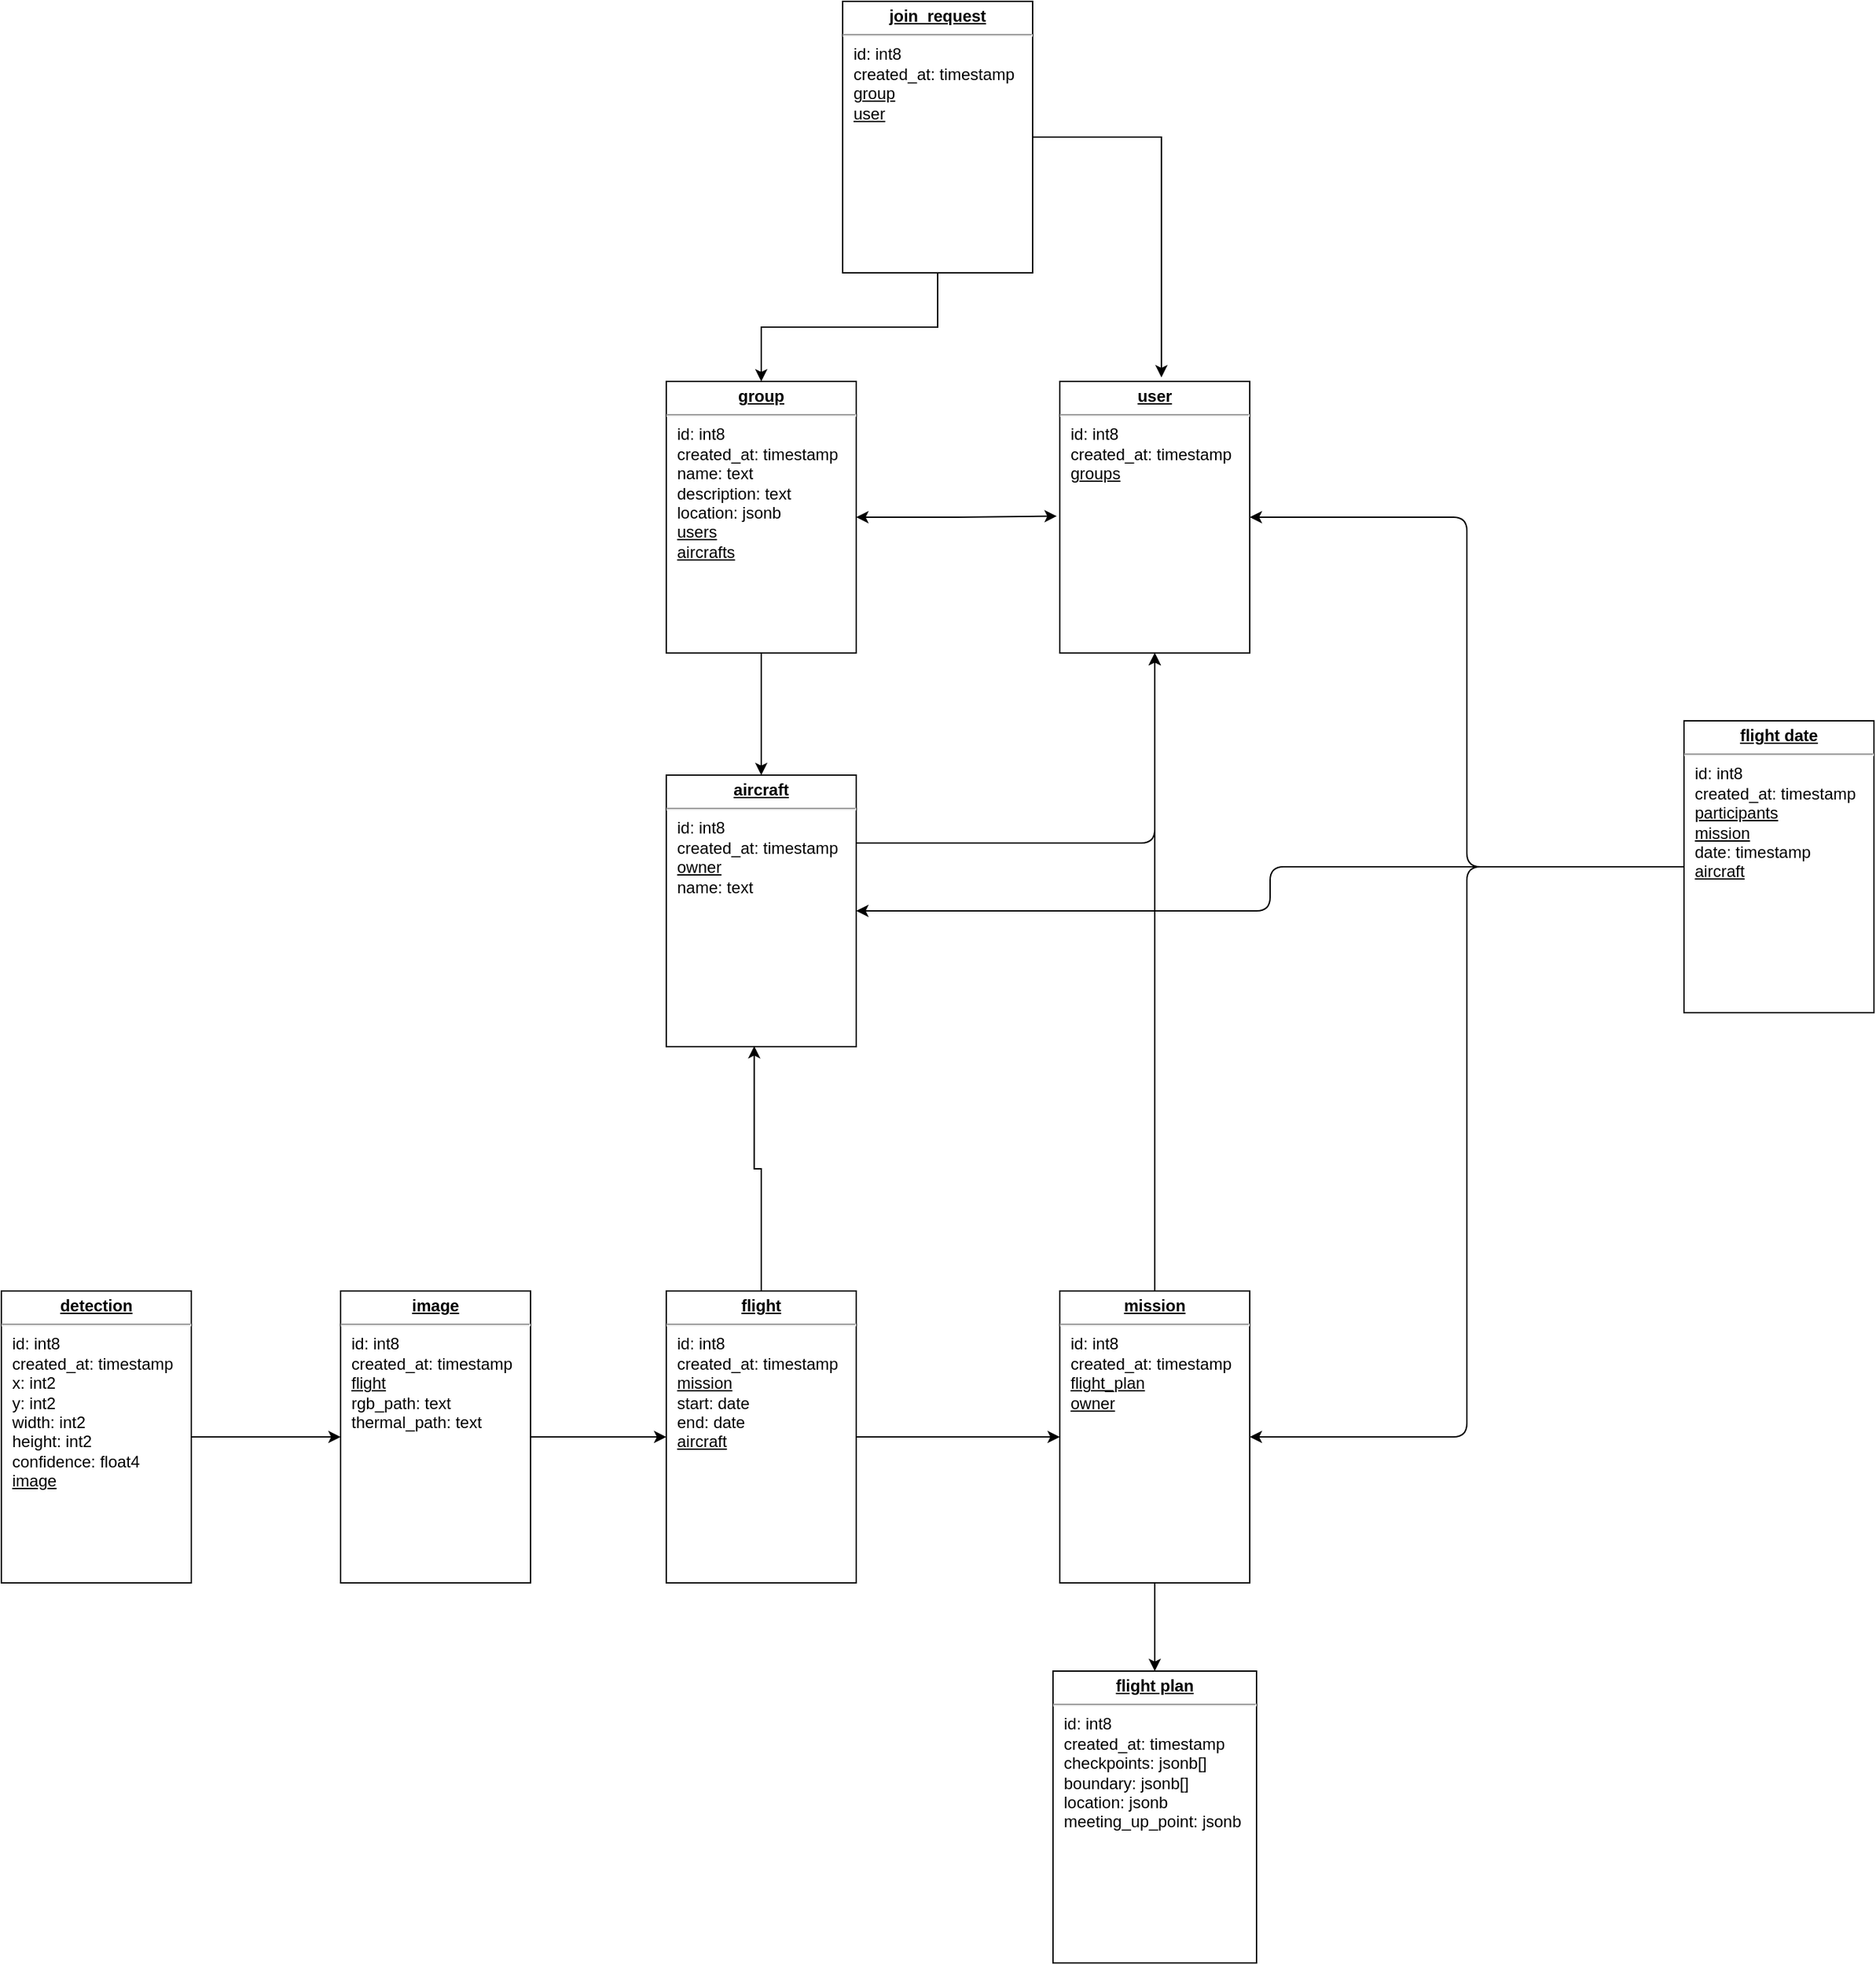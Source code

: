 <mxfile version="22.1.7" type="github">
  <diagram name="Page-1" id="a7904f86-f2b4-8e86-fa97-74104820619b">
    <mxGraphModel dx="2780" dy="1894" grid="1" gridSize="10" guides="1" tooltips="1" connect="1" arrows="1" fold="1" page="1" pageScale="1" pageWidth="1100" pageHeight="850" background="none" math="0" shadow="0">
      <root>
        <mxCell id="0" />
        <mxCell id="1" parent="0" />
        <mxCell id="AKl-Vb7ZN2EyxZBIorCl-33" style="edgeStyle=orthogonalEdgeStyle;shape=connector;rounded=1;orthogonalLoop=1;jettySize=auto;html=1;exitX=1;exitY=0.25;exitDx=0;exitDy=0;entryX=0.5;entryY=1;entryDx=0;entryDy=0;labelBackgroundColor=default;strokeColor=default;align=center;verticalAlign=middle;fontFamily=Helvetica;fontSize=11;fontColor=default;endArrow=classic;" edge="1" parent="1" source="24794b860abc3c2d-23" target="AKl-Vb7ZN2EyxZBIorCl-7">
          <mxGeometry relative="1" as="geometry" />
        </mxCell>
        <mxCell id="24794b860abc3c2d-23" value="&lt;p style=&quot;margin: 0px ; margin-top: 4px ; text-align: center ; text-decoration: underline&quot;&gt;&lt;b&gt;aircraft&lt;/b&gt;&lt;/p&gt;&lt;hr&gt;&lt;p style=&quot;margin: 0px ; margin-left: 8px&quot;&gt;id: int8&lt;/p&gt;&lt;p style=&quot;margin: 0px ; margin-left: 8px&quot;&gt;created_at: timestamp&lt;br&gt;&lt;/p&gt;&lt;p style=&quot;margin: 0px ; margin-left: 8px&quot;&gt;&lt;u&gt;owner&lt;/u&gt;&lt;/p&gt;&lt;p style=&quot;margin: 0px ; margin-left: 8px&quot;&gt;name: text&lt;/p&gt;&lt;p style=&quot;margin: 0px ; margin-left: 8px&quot;&gt;&lt;br&gt;&lt;/p&gt;" style="verticalAlign=top;align=left;overflow=fill;fontSize=12;fontFamily=Helvetica;html=1;rounded=0;shadow=0;comic=0;labelBackgroundColor=none;strokeWidth=1" parent="1" vertex="1">
          <mxGeometry x="590" y="340" width="140" height="200" as="geometry" />
        </mxCell>
        <mxCell id="AKl-Vb7ZN2EyxZBIorCl-11" style="edgeStyle=orthogonalEdgeStyle;rounded=0;orthogonalLoop=1;jettySize=auto;html=1;entryX=0;entryY=0.5;entryDx=0;entryDy=0;" edge="1" parent="1" source="24794b860abc3c2d-26" target="AKl-Vb7ZN2EyxZBIorCl-2">
          <mxGeometry relative="1" as="geometry" />
        </mxCell>
        <mxCell id="24794b860abc3c2d-26" value="&lt;p style=&quot;margin: 0px ; margin-top: 4px ; text-align: center ; text-decoration: underline&quot;&gt;&lt;b&gt;detection&lt;/b&gt;&lt;/p&gt;&lt;hr&gt;&lt;p style=&quot;border-color: var(--border-color); margin: 0px 0px 0px 8px;&quot;&gt;id: int8&lt;/p&gt;&lt;p style=&quot;border-color: var(--border-color); margin: 0px 0px 0px 8px;&quot;&gt;created_at: timestamp&lt;/p&gt;&lt;p style=&quot;border-color: var(--border-color); margin: 0px 0px 0px 8px;&quot;&gt;x: int2&lt;/p&gt;&lt;p style=&quot;border-color: var(--border-color); margin: 0px 0px 0px 8px;&quot;&gt;y: int2&lt;/p&gt;&lt;p style=&quot;border-color: var(--border-color); margin: 0px 0px 0px 8px;&quot;&gt;width: int2&lt;/p&gt;&lt;p style=&quot;border-color: var(--border-color); margin: 0px 0px 0px 8px;&quot;&gt;height: int2&lt;/p&gt;&lt;p style=&quot;border-color: var(--border-color); margin: 0px 0px 0px 8px;&quot;&gt;confidence: float4&lt;/p&gt;&lt;p style=&quot;border-color: var(--border-color); margin: 0px 0px 0px 8px;&quot;&gt;&lt;u&gt;image&lt;/u&gt;&lt;/p&gt;&lt;p style=&quot;border-color: var(--border-color); margin: 0px 0px 0px 8px;&quot;&gt;&lt;br&gt;&lt;/p&gt;&lt;p style=&quot;border-color: var(--border-color); margin: 0px 0px 0px 8px;&quot;&gt;&lt;br&gt;&lt;/p&gt;" style="verticalAlign=top;align=left;overflow=fill;fontSize=12;fontFamily=Helvetica;html=1;rounded=0;shadow=0;comic=0;labelBackgroundColor=none;strokeWidth=1" parent="1" vertex="1">
          <mxGeometry x="100" y="720" width="140" height="215" as="geometry" />
        </mxCell>
        <mxCell id="AKl-Vb7ZN2EyxZBIorCl-10" style="edgeStyle=orthogonalEdgeStyle;rounded=0;orthogonalLoop=1;jettySize=auto;html=1;" edge="1" parent="1" source="AKl-Vb7ZN2EyxZBIorCl-2" target="AKl-Vb7ZN2EyxZBIorCl-3">
          <mxGeometry relative="1" as="geometry" />
        </mxCell>
        <mxCell id="AKl-Vb7ZN2EyxZBIorCl-2" value="&lt;p style=&quot;margin: 0px ; margin-top: 4px ; text-align: center ; text-decoration: underline&quot;&gt;&lt;b&gt;image&lt;/b&gt;&lt;/p&gt;&lt;hr&gt;&lt;p style=&quot;border-color: var(--border-color); margin: 0px 0px 0px 8px;&quot;&gt;id: int8&lt;/p&gt;&lt;p style=&quot;border-color: var(--border-color); margin: 0px 0px 0px 8px;&quot;&gt;created_at: timestamp&lt;/p&gt;&lt;p style=&quot;border-color: var(--border-color); margin: 0px 0px 0px 8px;&quot;&gt;&lt;u&gt;flight&lt;/u&gt;&lt;/p&gt;&lt;p style=&quot;border-color: var(--border-color); margin: 0px 0px 0px 8px;&quot;&gt;rgb_path: text&lt;/p&gt;&lt;p style=&quot;border-color: var(--border-color); margin: 0px 0px 0px 8px;&quot;&gt;thermal_path: text&lt;/p&gt;&lt;p style=&quot;border-color: var(--border-color); margin: 0px 0px 0px 8px;&quot;&gt;&lt;br&gt;&lt;/p&gt;&lt;p style=&quot;border-color: var(--border-color); margin: 0px 0px 0px 8px;&quot;&gt;&lt;br&gt;&lt;/p&gt;&lt;p style=&quot;border-color: var(--border-color); margin: 0px 0px 0px 8px;&quot;&gt;&lt;br&gt;&lt;/p&gt;" style="verticalAlign=top;align=left;overflow=fill;fontSize=12;fontFamily=Helvetica;html=1;rounded=0;shadow=0;comic=0;labelBackgroundColor=none;strokeWidth=1" vertex="1" parent="1">
          <mxGeometry x="350" y="720" width="140" height="215" as="geometry" />
        </mxCell>
        <mxCell id="AKl-Vb7ZN2EyxZBIorCl-9" style="edgeStyle=orthogonalEdgeStyle;rounded=0;orthogonalLoop=1;jettySize=auto;html=1;entryX=0;entryY=0.5;entryDx=0;entryDy=0;" edge="1" parent="1" source="AKl-Vb7ZN2EyxZBIorCl-3" target="AKl-Vb7ZN2EyxZBIorCl-5">
          <mxGeometry relative="1" as="geometry" />
        </mxCell>
        <mxCell id="AKl-Vb7ZN2EyxZBIorCl-13" style="edgeStyle=orthogonalEdgeStyle;rounded=0;orthogonalLoop=1;jettySize=auto;html=1;entryX=0.463;entryY=0.998;entryDx=0;entryDy=0;entryPerimeter=0;" edge="1" parent="1" source="AKl-Vb7ZN2EyxZBIorCl-3" target="24794b860abc3c2d-23">
          <mxGeometry relative="1" as="geometry">
            <mxPoint x="530" y="570" as="targetPoint" />
          </mxGeometry>
        </mxCell>
        <mxCell id="AKl-Vb7ZN2EyxZBIorCl-3" value="&lt;p style=&quot;margin: 0px ; margin-top: 4px ; text-align: center ; text-decoration: underline&quot;&gt;&lt;b&gt;flight&lt;/b&gt;&lt;/p&gt;&lt;hr&gt;&lt;p style=&quot;border-color: var(--border-color); margin: 0px 0px 0px 8px;&quot;&gt;id: int8&lt;/p&gt;&lt;p style=&quot;border-color: var(--border-color); margin: 0px 0px 0px 8px;&quot;&gt;created_at: timestamp&lt;/p&gt;&lt;p style=&quot;border-color: var(--border-color); margin: 0px 0px 0px 8px;&quot;&gt;&lt;u&gt;mission&lt;/u&gt;&lt;/p&gt;&lt;p style=&quot;border-color: var(--border-color); margin: 0px 0px 0px 8px;&quot;&gt;start: date&lt;/p&gt;&lt;p style=&quot;border-color: var(--border-color); margin: 0px 0px 0px 8px;&quot;&gt;end: date&lt;/p&gt;&lt;p style=&quot;border-color: var(--border-color); margin: 0px 0px 0px 8px;&quot;&gt;&lt;u&gt;aircraft&lt;/u&gt;&lt;/p&gt;&lt;p style=&quot;border-color: var(--border-color); margin: 0px 0px 0px 8px;&quot;&gt;&lt;br&gt;&lt;/p&gt;&lt;p style=&quot;border-color: var(--border-color); margin: 0px 0px 0px 8px;&quot;&gt;&lt;br&gt;&lt;/p&gt;" style="verticalAlign=top;align=left;overflow=fill;fontSize=12;fontFamily=Helvetica;html=1;rounded=0;shadow=0;comic=0;labelBackgroundColor=none;strokeWidth=1" vertex="1" parent="1">
          <mxGeometry x="590" y="720" width="140" height="215" as="geometry" />
        </mxCell>
        <mxCell id="AKl-Vb7ZN2EyxZBIorCl-4" value="&lt;p style=&quot;margin: 0px ; margin-top: 4px ; text-align: center ; text-decoration: underline&quot;&gt;&lt;b&gt;flight plan&lt;/b&gt;&lt;/p&gt;&lt;hr&gt;&lt;p style=&quot;border-color: var(--border-color); margin: 0px 0px 0px 8px;&quot;&gt;id: int8&lt;/p&gt;&lt;p style=&quot;border-color: var(--border-color); margin: 0px 0px 0px 8px;&quot;&gt;created_at: timestamp&lt;/p&gt;&lt;p style=&quot;border-color: var(--border-color); margin: 0px 0px 0px 8px;&quot;&gt;checkpoints: jsonb[]&lt;/p&gt;&lt;p style=&quot;border-color: var(--border-color); margin: 0px 0px 0px 8px;&quot;&gt;boundary: jsonb[]&lt;/p&gt;&lt;p style=&quot;border-color: var(--border-color); margin: 0px 0px 0px 8px;&quot;&gt;location: jsonb&lt;/p&gt;&lt;p style=&quot;border-color: var(--border-color); margin: 0px 0px 0px 8px;&quot;&gt;meeting_up_point: jsonb&lt;/p&gt;&lt;p style=&quot;border-color: var(--border-color); margin: 0px 0px 0px 8px;&quot;&gt;&lt;br&gt;&lt;/p&gt;" style="verticalAlign=top;align=left;overflow=fill;fontSize=12;fontFamily=Helvetica;html=1;rounded=0;shadow=0;comic=0;labelBackgroundColor=none;strokeWidth=1" vertex="1" parent="1">
          <mxGeometry x="875" y="1000" width="150" height="215" as="geometry" />
        </mxCell>
        <mxCell id="AKl-Vb7ZN2EyxZBIorCl-6" style="edgeStyle=orthogonalEdgeStyle;rounded=0;orthogonalLoop=1;jettySize=auto;html=1;entryX=0.5;entryY=0;entryDx=0;entryDy=0;" edge="1" parent="1" source="AKl-Vb7ZN2EyxZBIorCl-5" target="AKl-Vb7ZN2EyxZBIorCl-4">
          <mxGeometry relative="1" as="geometry" />
        </mxCell>
        <mxCell id="AKl-Vb7ZN2EyxZBIorCl-32" style="edgeStyle=orthogonalEdgeStyle;shape=connector;rounded=1;orthogonalLoop=1;jettySize=auto;html=1;entryX=0.5;entryY=1;entryDx=0;entryDy=0;labelBackgroundColor=default;strokeColor=default;align=center;verticalAlign=middle;fontFamily=Helvetica;fontSize=11;fontColor=default;endArrow=classic;" edge="1" parent="1" source="AKl-Vb7ZN2EyxZBIorCl-5" target="AKl-Vb7ZN2EyxZBIorCl-7">
          <mxGeometry relative="1" as="geometry" />
        </mxCell>
        <mxCell id="AKl-Vb7ZN2EyxZBIorCl-5" value="&lt;p style=&quot;margin: 0px ; margin-top: 4px ; text-align: center ; text-decoration: underline&quot;&gt;&lt;b&gt;mission&lt;/b&gt;&lt;/p&gt;&lt;hr&gt;&lt;p style=&quot;border-color: var(--border-color); margin: 0px 0px 0px 8px;&quot;&gt;id: int8&lt;/p&gt;&lt;p style=&quot;border-color: var(--border-color); margin: 0px 0px 0px 8px;&quot;&gt;created_at: timestamp&lt;/p&gt;&lt;p style=&quot;border-color: var(--border-color); margin: 0px 0px 0px 8px;&quot;&gt;&lt;u&gt;flight_plan&lt;/u&gt;&lt;/p&gt;&lt;p style=&quot;border-color: var(--border-color); margin: 0px 0px 0px 8px;&quot;&gt;&lt;u&gt;owner&lt;/u&gt;&lt;/p&gt;&lt;p style=&quot;border-color: var(--border-color); margin: 0px 0px 0px 8px;&quot;&gt;&lt;br&gt;&lt;/p&gt;&lt;p style=&quot;border-color: var(--border-color); margin: 0px 0px 0px 8px;&quot;&gt;&lt;br&gt;&lt;/p&gt;&lt;p style=&quot;border-color: var(--border-color); margin: 0px 0px 0px 8px;&quot;&gt;&lt;br&gt;&lt;/p&gt;" style="verticalAlign=top;align=left;overflow=fill;fontSize=12;fontFamily=Helvetica;html=1;rounded=0;shadow=0;comic=0;labelBackgroundColor=none;strokeWidth=1" vertex="1" parent="1">
          <mxGeometry x="880" y="720" width="140" height="215" as="geometry" />
        </mxCell>
        <mxCell id="AKl-Vb7ZN2EyxZBIorCl-7" value="&lt;p style=&quot;margin: 0px ; margin-top: 4px ; text-align: center ; text-decoration: underline&quot;&gt;&lt;b&gt;user&lt;/b&gt;&lt;/p&gt;&lt;hr&gt;&lt;p style=&quot;margin: 0px ; margin-left: 8px&quot;&gt;id: int8&lt;/p&gt;&lt;p style=&quot;margin: 0px ; margin-left: 8px&quot;&gt;created_at: timestamp&lt;br&gt;&lt;/p&gt;&lt;p style=&quot;margin: 0px ; margin-left: 8px&quot;&gt;&lt;u&gt;groups&lt;/u&gt;&lt;/p&gt;" style="verticalAlign=top;align=left;overflow=fill;fontSize=12;fontFamily=Helvetica;html=1;rounded=0;shadow=0;comic=0;labelBackgroundColor=none;strokeWidth=1" vertex="1" parent="1">
          <mxGeometry x="880" y="50" width="140" height="200" as="geometry" />
        </mxCell>
        <mxCell id="AKl-Vb7ZN2EyxZBIorCl-18" style="edgeStyle=orthogonalEdgeStyle;rounded=0;orthogonalLoop=1;jettySize=auto;html=1;entryX=0.5;entryY=0;entryDx=0;entryDy=0;" edge="1" parent="1" source="AKl-Vb7ZN2EyxZBIorCl-14" target="24794b860abc3c2d-23">
          <mxGeometry relative="1" as="geometry" />
        </mxCell>
        <mxCell id="AKl-Vb7ZN2EyxZBIorCl-14" value="&lt;p style=&quot;margin: 0px ; margin-top: 4px ; text-align: center ; text-decoration: underline&quot;&gt;&lt;b&gt;group&lt;/b&gt;&lt;/p&gt;&lt;hr&gt;&lt;p style=&quot;margin: 0px ; margin-left: 8px&quot;&gt;id: int8&lt;/p&gt;&lt;p style=&quot;margin: 0px ; margin-left: 8px&quot;&gt;created_at: timestamp&lt;br&gt;&lt;/p&gt;&lt;p style=&quot;margin: 0px ; margin-left: 8px&quot;&gt;name: text&lt;/p&gt;&lt;p style=&quot;margin: 0px ; margin-left: 8px&quot;&gt;description: text&lt;/p&gt;&lt;p style=&quot;margin: 0px ; margin-left: 8px&quot;&gt;location: jsonb&lt;/p&gt;&lt;p style=&quot;margin: 0px ; margin-left: 8px&quot;&gt;&lt;u&gt;users&lt;/u&gt;&lt;/p&gt;&lt;p style=&quot;margin: 0px ; margin-left: 8px&quot;&gt;&lt;u&gt;aircrafts&lt;/u&gt;&lt;/p&gt;" style="verticalAlign=top;align=left;overflow=fill;fontSize=12;fontFamily=Helvetica;html=1;rounded=0;shadow=0;comic=0;labelBackgroundColor=none;strokeWidth=1" vertex="1" parent="1">
          <mxGeometry x="590" y="50" width="140" height="200" as="geometry" />
        </mxCell>
        <mxCell id="AKl-Vb7ZN2EyxZBIorCl-15" style="edgeStyle=orthogonalEdgeStyle;rounded=0;orthogonalLoop=1;jettySize=auto;html=1;entryX=-0.016;entryY=0.496;entryDx=0;entryDy=0;entryPerimeter=0;startArrow=classic;startFill=1;" edge="1" parent="1" source="AKl-Vb7ZN2EyxZBIorCl-14" target="AKl-Vb7ZN2EyxZBIorCl-7">
          <mxGeometry relative="1" as="geometry" />
        </mxCell>
        <mxCell id="AKl-Vb7ZN2EyxZBIorCl-20" style="edgeStyle=orthogonalEdgeStyle;rounded=0;orthogonalLoop=1;jettySize=auto;html=1;entryX=0.5;entryY=0;entryDx=0;entryDy=0;" edge="1" parent="1" source="AKl-Vb7ZN2EyxZBIorCl-19" target="AKl-Vb7ZN2EyxZBIorCl-14">
          <mxGeometry relative="1" as="geometry" />
        </mxCell>
        <mxCell id="AKl-Vb7ZN2EyxZBIorCl-19" value="&lt;p style=&quot;margin: 0px ; margin-top: 4px ; text-align: center ; text-decoration: underline&quot;&gt;&lt;b&gt;join_request&lt;/b&gt;&lt;/p&gt;&lt;hr&gt;&lt;p style=&quot;margin: 0px ; margin-left: 8px&quot;&gt;id: int8&lt;/p&gt;&lt;p style=&quot;margin: 0px ; margin-left: 8px&quot;&gt;created_at: timestamp&lt;br&gt;&lt;/p&gt;&lt;p style=&quot;margin: 0px ; margin-left: 8px&quot;&gt;&lt;u&gt;group&lt;/u&gt;&lt;/p&gt;&lt;p style=&quot;margin: 0px ; margin-left: 8px&quot;&gt;&lt;u&gt;user&lt;/u&gt;&lt;/p&gt;" style="verticalAlign=top;align=left;overflow=fill;fontSize=12;fontFamily=Helvetica;html=1;rounded=0;shadow=0;comic=0;labelBackgroundColor=none;strokeWidth=1" vertex="1" parent="1">
          <mxGeometry x="720" y="-230" width="140" height="200" as="geometry" />
        </mxCell>
        <mxCell id="AKl-Vb7ZN2EyxZBIorCl-21" style="edgeStyle=orthogonalEdgeStyle;rounded=0;orthogonalLoop=1;jettySize=auto;html=1;entryX=0.535;entryY=-0.015;entryDx=0;entryDy=0;entryPerimeter=0;" edge="1" parent="1" source="AKl-Vb7ZN2EyxZBIorCl-19" target="AKl-Vb7ZN2EyxZBIorCl-7">
          <mxGeometry relative="1" as="geometry" />
        </mxCell>
        <mxCell id="AKl-Vb7ZN2EyxZBIorCl-30" style="edgeStyle=orthogonalEdgeStyle;shape=connector;rounded=1;orthogonalLoop=1;jettySize=auto;html=1;entryX=1;entryY=0.5;entryDx=0;entryDy=0;labelBackgroundColor=default;strokeColor=default;align=center;verticalAlign=middle;fontFamily=Helvetica;fontSize=11;fontColor=default;endArrow=classic;" edge="1" parent="1" source="AKl-Vb7ZN2EyxZBIorCl-23" target="AKl-Vb7ZN2EyxZBIorCl-7">
          <mxGeometry relative="1" as="geometry" />
        </mxCell>
        <mxCell id="AKl-Vb7ZN2EyxZBIorCl-31" style="edgeStyle=orthogonalEdgeStyle;shape=connector;rounded=1;orthogonalLoop=1;jettySize=auto;html=1;entryX=1;entryY=0.5;entryDx=0;entryDy=0;labelBackgroundColor=default;strokeColor=default;align=center;verticalAlign=middle;fontFamily=Helvetica;fontSize=11;fontColor=default;endArrow=classic;" edge="1" parent="1" source="AKl-Vb7ZN2EyxZBIorCl-23" target="AKl-Vb7ZN2EyxZBIorCl-5">
          <mxGeometry relative="1" as="geometry" />
        </mxCell>
        <mxCell id="AKl-Vb7ZN2EyxZBIorCl-34" style="edgeStyle=orthogonalEdgeStyle;shape=connector;rounded=1;orthogonalLoop=1;jettySize=auto;html=1;entryX=1;entryY=0.5;entryDx=0;entryDy=0;labelBackgroundColor=default;strokeColor=default;align=center;verticalAlign=middle;fontFamily=Helvetica;fontSize=11;fontColor=default;endArrow=classic;" edge="1" parent="1" source="AKl-Vb7ZN2EyxZBIorCl-23" target="24794b860abc3c2d-23">
          <mxGeometry relative="1" as="geometry" />
        </mxCell>
        <mxCell id="AKl-Vb7ZN2EyxZBIorCl-23" value="&lt;p style=&quot;margin: 0px ; margin-top: 4px ; text-align: center ; text-decoration: underline&quot;&gt;&lt;b&gt;flight date&lt;/b&gt;&lt;/p&gt;&lt;hr&gt;&lt;p style=&quot;border-color: var(--border-color); margin: 0px 0px 0px 8px;&quot;&gt;id: int8&lt;/p&gt;&lt;p style=&quot;border-color: var(--border-color); margin: 0px 0px 0px 8px;&quot;&gt;created_at: timestamp&lt;/p&gt;&lt;p style=&quot;border-color: var(--border-color); margin: 0px 0px 0px 8px;&quot;&gt;&lt;u&gt;participants&lt;/u&gt;&lt;/p&gt;&lt;p style=&quot;border-color: var(--border-color); margin: 0px 0px 0px 8px;&quot;&gt;&lt;u style=&quot;background-color: initial;&quot;&gt;mission&lt;/u&gt;&lt;br&gt;&lt;/p&gt;&lt;p style=&quot;border-color: var(--border-color); margin: 0px 0px 0px 8px;&quot;&gt;&lt;span style=&quot;background-color: initial;&quot;&gt;date: timestamp&lt;/span&gt;&lt;/p&gt;&lt;p style=&quot;border-color: var(--border-color); margin: 0px 0px 0px 8px;&quot;&gt;&lt;span style=&quot;background-color: initial;&quot;&gt;&lt;u&gt;aircraft&lt;/u&gt;&lt;/span&gt;&lt;/p&gt;&lt;p style=&quot;border-color: var(--border-color); margin: 0px 0px 0px 8px;&quot;&gt;&lt;br&gt;&lt;/p&gt;" style="verticalAlign=top;align=left;overflow=fill;fontSize=12;fontFamily=Helvetica;html=1;rounded=0;shadow=0;comic=0;labelBackgroundColor=none;strokeWidth=1" vertex="1" parent="1">
          <mxGeometry x="1340" y="300" width="140" height="215" as="geometry" />
        </mxCell>
      </root>
    </mxGraphModel>
  </diagram>
</mxfile>
